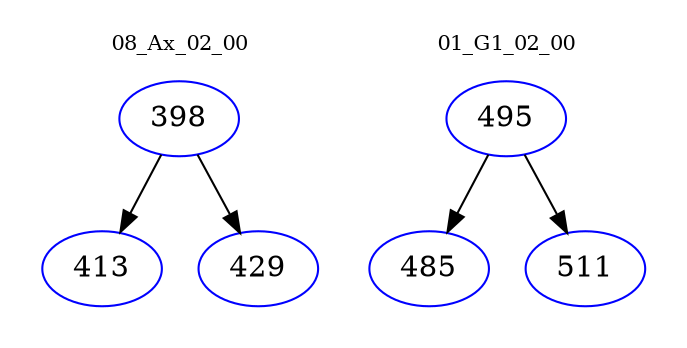 digraph{
subgraph cluster_0 {
color = white
label = "08_Ax_02_00";
fontsize=10;
T0_398 [label="398", color="blue"]
T0_398 -> T0_413 [color="black"]
T0_413 [label="413", color="blue"]
T0_398 -> T0_429 [color="black"]
T0_429 [label="429", color="blue"]
}
subgraph cluster_1 {
color = white
label = "01_G1_02_00";
fontsize=10;
T1_495 [label="495", color="blue"]
T1_495 -> T1_485 [color="black"]
T1_485 [label="485", color="blue"]
T1_495 -> T1_511 [color="black"]
T1_511 [label="511", color="blue"]
}
}
